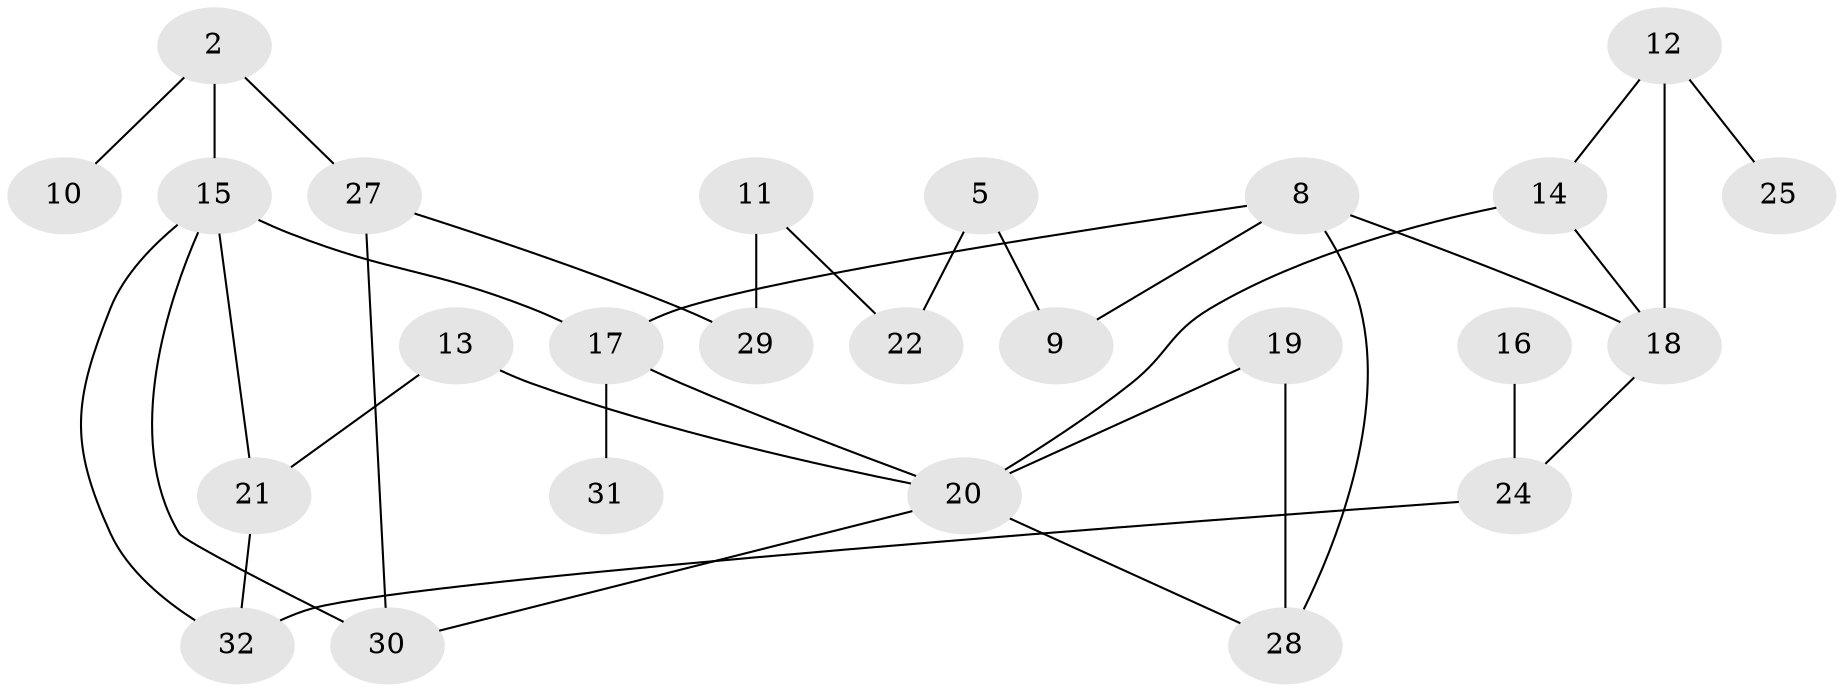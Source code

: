 // original degree distribution, {1: 0.17307692307692307, 3: 0.19230769230769232, 4: 0.15384615384615385, 0: 0.11538461538461539, 2: 0.34615384615384615, 5: 0.019230769230769232}
// Generated by graph-tools (version 1.1) at 2025/35/03/04/25 23:35:44]
// undirected, 25 vertices, 34 edges
graph export_dot {
  node [color=gray90,style=filled];
  2;
  5;
  8;
  9;
  10;
  11;
  12;
  13;
  14;
  15;
  16;
  17;
  18;
  19;
  20;
  21;
  22;
  24;
  25;
  27;
  28;
  29;
  30;
  31;
  32;
  2 -- 10 [weight=1.0];
  2 -- 15 [weight=1.0];
  2 -- 27 [weight=1.0];
  5 -- 9 [weight=1.0];
  5 -- 22 [weight=1.0];
  8 -- 9 [weight=1.0];
  8 -- 17 [weight=1.0];
  8 -- 18 [weight=1.0];
  8 -- 28 [weight=1.0];
  11 -- 22 [weight=1.0];
  11 -- 29 [weight=2.0];
  12 -- 14 [weight=1.0];
  12 -- 18 [weight=1.0];
  12 -- 25 [weight=1.0];
  13 -- 20 [weight=1.0];
  13 -- 21 [weight=1.0];
  14 -- 18 [weight=1.0];
  14 -- 20 [weight=1.0];
  15 -- 17 [weight=1.0];
  15 -- 21 [weight=1.0];
  15 -- 30 [weight=1.0];
  15 -- 32 [weight=1.0];
  16 -- 24 [weight=1.0];
  17 -- 20 [weight=1.0];
  17 -- 31 [weight=1.0];
  18 -- 24 [weight=1.0];
  19 -- 20 [weight=1.0];
  19 -- 28 [weight=2.0];
  20 -- 28 [weight=1.0];
  20 -- 30 [weight=1.0];
  21 -- 32 [weight=1.0];
  24 -- 32 [weight=1.0];
  27 -- 29 [weight=1.0];
  27 -- 30 [weight=1.0];
}
